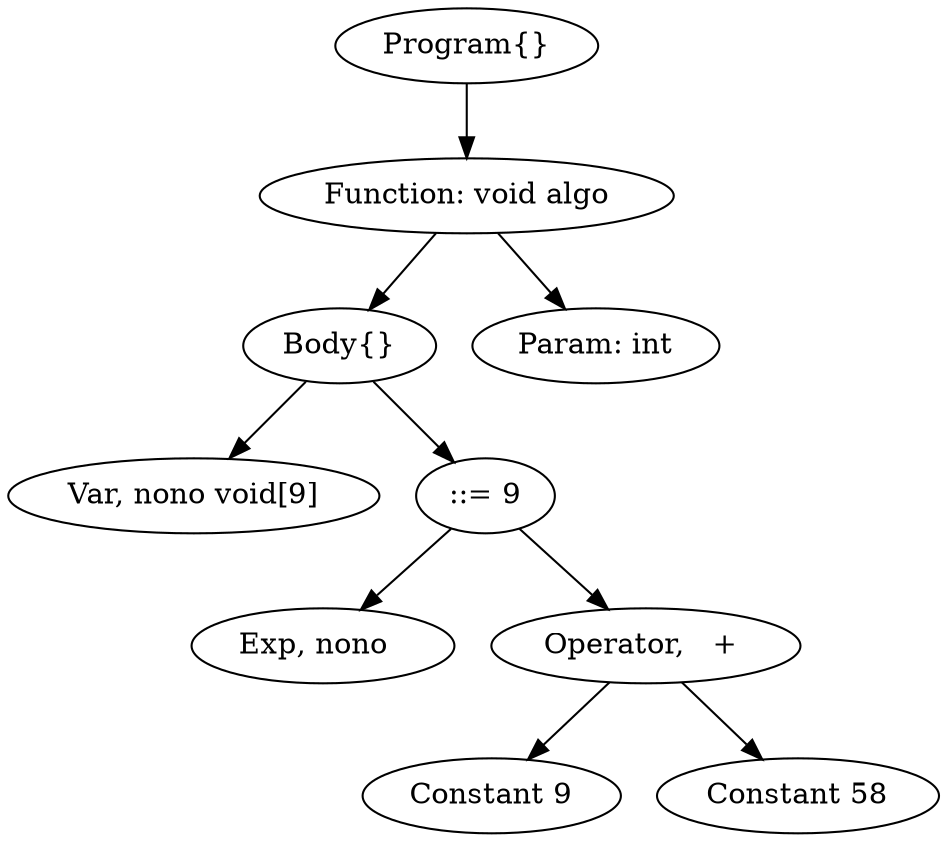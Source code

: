 digraph g {
9 [label="Program{}"];
8 [label="Function: void algo"];
7 [label="Body{}"];
1 [label="Var, nono void[9]"];
6 [label="::= 9"];
2 [label="Exp, nono  "];
5 [label="Operator,   + "];
3 [label="Constant 9"];
4 [label="Constant 58"];
0 [label="Param: int"];
9->8;
8->7;
7->1;
7->6;
6->2;
6->5;
5->3;
5->4;
8->0;
}